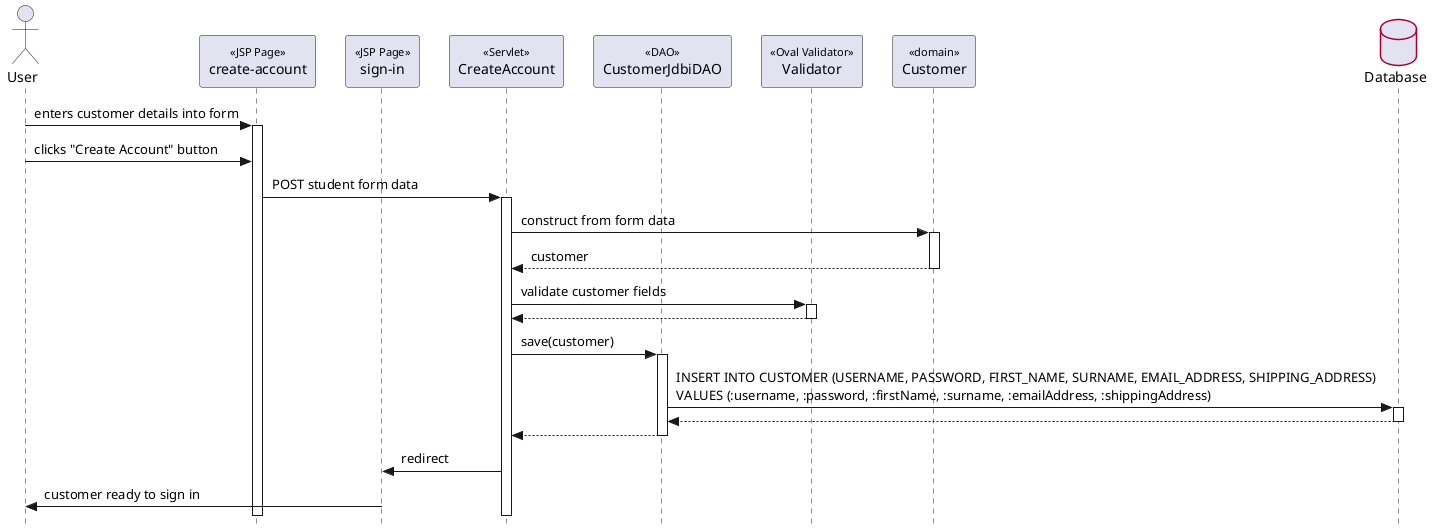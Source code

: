 @startuml

' === Style Tweaks ===

skinparam {
  Style StrictUML
  RoundCorner 5
  ParticipantPadding 10
  Padding 2
  SequenceStereotype {
    Font {
      Size 11
      Style plain
    }
  }
  Database {
    BorderColor #A80036
  }
}


' === Actors / Participants

actor "User" as user
participant "create-account" as createAccountPage << JSP Page >>
participant "sign-in" as signInPage << JSP Page >>
participant "CreateAccount" as createAccountServlet <<Servlet>>
participant "CustomerJdbiDAO" as dao << DAO >>
participant "Validator" as validator << Oval Validator>>
participant "Customer" as customer <<domain>>
database "Database" as db



' === Interactions ===

user -> createAccountPage++ : enters customer details into form
user -> createAccountPage : clicks "Create Account" button

createAccountPage -> createAccountServlet++ : POST student form data

createAccountServlet -> customer++ : construct from form data
return customer

createAccountServlet -> validator++ : validate customer fields

return



createAccountServlet -> dao++ : save(customer)

dao -> db++ : INSERT INTO CUSTOMER (USERNAME, PASSWORD, FIRST_NAME, SURNAME, EMAIL_ADDRESS, SHIPPING_ADDRESS) \nVALUES (:username, :password, :firstName, :surname, :emailAddress, :shippingAddress)
return

return

createAccountServlet -> signInPage : redirect

signInPage -> user : customer ready to sign in




@enduml
